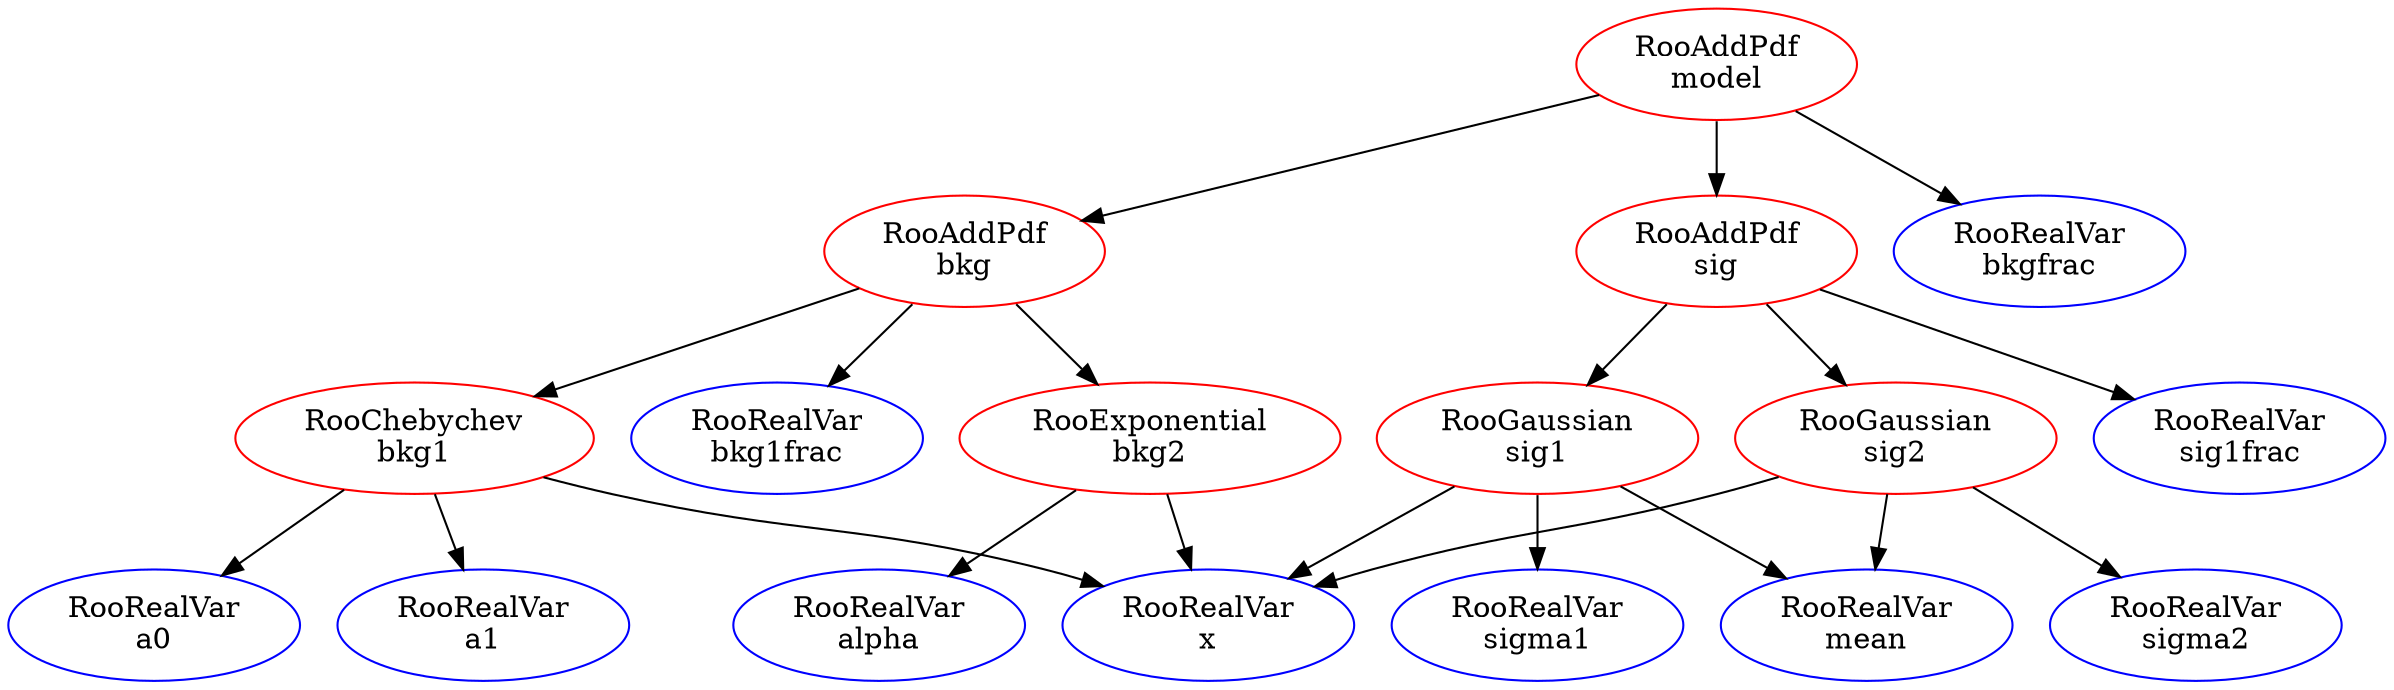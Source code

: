 digraph model{
"model" [ color=red, label="RooAddPdf
model"];
"bkg" [ color=red, label="RooAddPdf
bkg"];
"bkg1" [ color=red, label="RooChebychev
bkg1"];
"x" [ color=blue, label="RooRealVar
x"];
"a0" [ color=blue, label="RooRealVar
a0"];
"a1" [ color=blue, label="RooRealVar
a1"];
"bkg1frac" [ color=blue, label="RooRealVar
bkg1frac"];
"bkg2" [ color=red, label="RooExponential
bkg2"];
"alpha" [ color=blue, label="RooRealVar
alpha"];
"bkgfrac" [ color=blue, label="RooRealVar
bkgfrac"];
"sig" [ color=red, label="RooAddPdf
sig"];
"sig1" [ color=red, label="RooGaussian
sig1"];
"mean" [ color=blue, label="RooRealVar
mean"];
"sigma1" [ color=blue, label="RooRealVar
sigma1"];
"sig1frac" [ color=blue, label="RooRealVar
sig1frac"];
"sig2" [ color=red, label="RooGaussian
sig2"];
"sigma2" [ color=blue, label="RooRealVar
sigma2"];
"sig2" -> "sigma2";
"sig2" -> "mean";
"sig2" -> "x";
"sig1" -> "sigma1";
"sig1" -> "mean";
"sig1" -> "x";
"model" -> "sig";
"model" -> "bkg";
"model" -> "bkgfrac";
"sig" -> "sig1frac";
"sig" -> "sig2";
"sig" -> "sig1";
"bkg2" -> "x";
"bkg2" -> "alpha";
"bkg" -> "bkg1frac";
"bkg" -> "bkg2";
"bkg" -> "bkg1";
"bkg1" -> "a0";
"bkg1" -> "x";
"bkg1" -> "a1";
}
